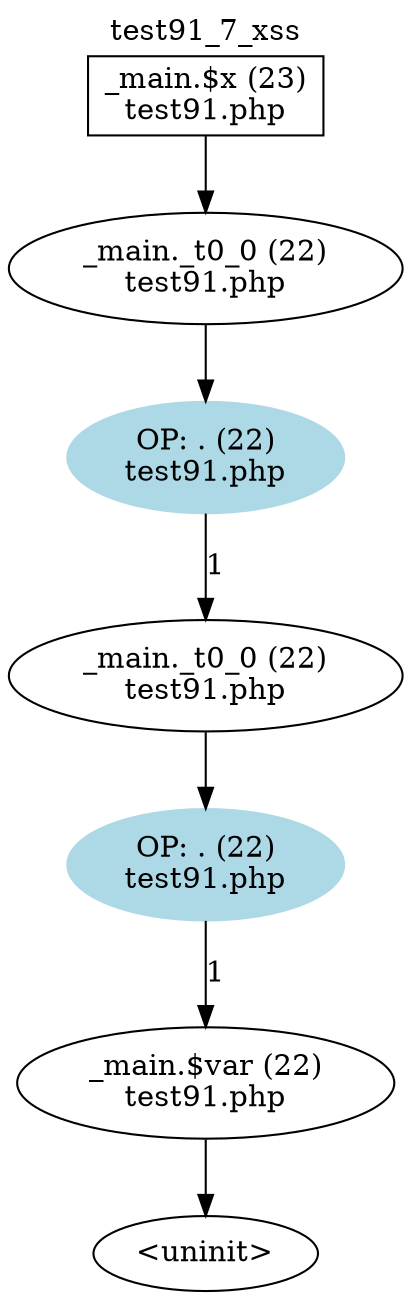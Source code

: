 digraph cfg {
  label="test91_7_xss";
  labelloc=t;
  n1 [shape=box, label="_main.$x (23)\ntest91.php"];
  n2 [shape=ellipse, label="_main._t0_0 (22)\ntest91.php"];
  n3 [shape=ellipse, label="OP: . (22)\ntest91.php",style=filled,color=lightblue];
  n4 [shape=ellipse, label="_main._t0_0 (22)\ntest91.php"];
  n5 [shape=ellipse, label="OP: . (22)\ntest91.php",style=filled,color=lightblue];
  n6 [shape=ellipse, label="_main.$var (22)\ntest91.php"];
  n7 [shape=ellipse, label="<uninit>"];
  n1 -> n2;
  n2 -> n3;
  n3 -> n4[label="1"];
  n4 -> n5;
  n5 -> n6[label="1"];
  n6 -> n7;
}
